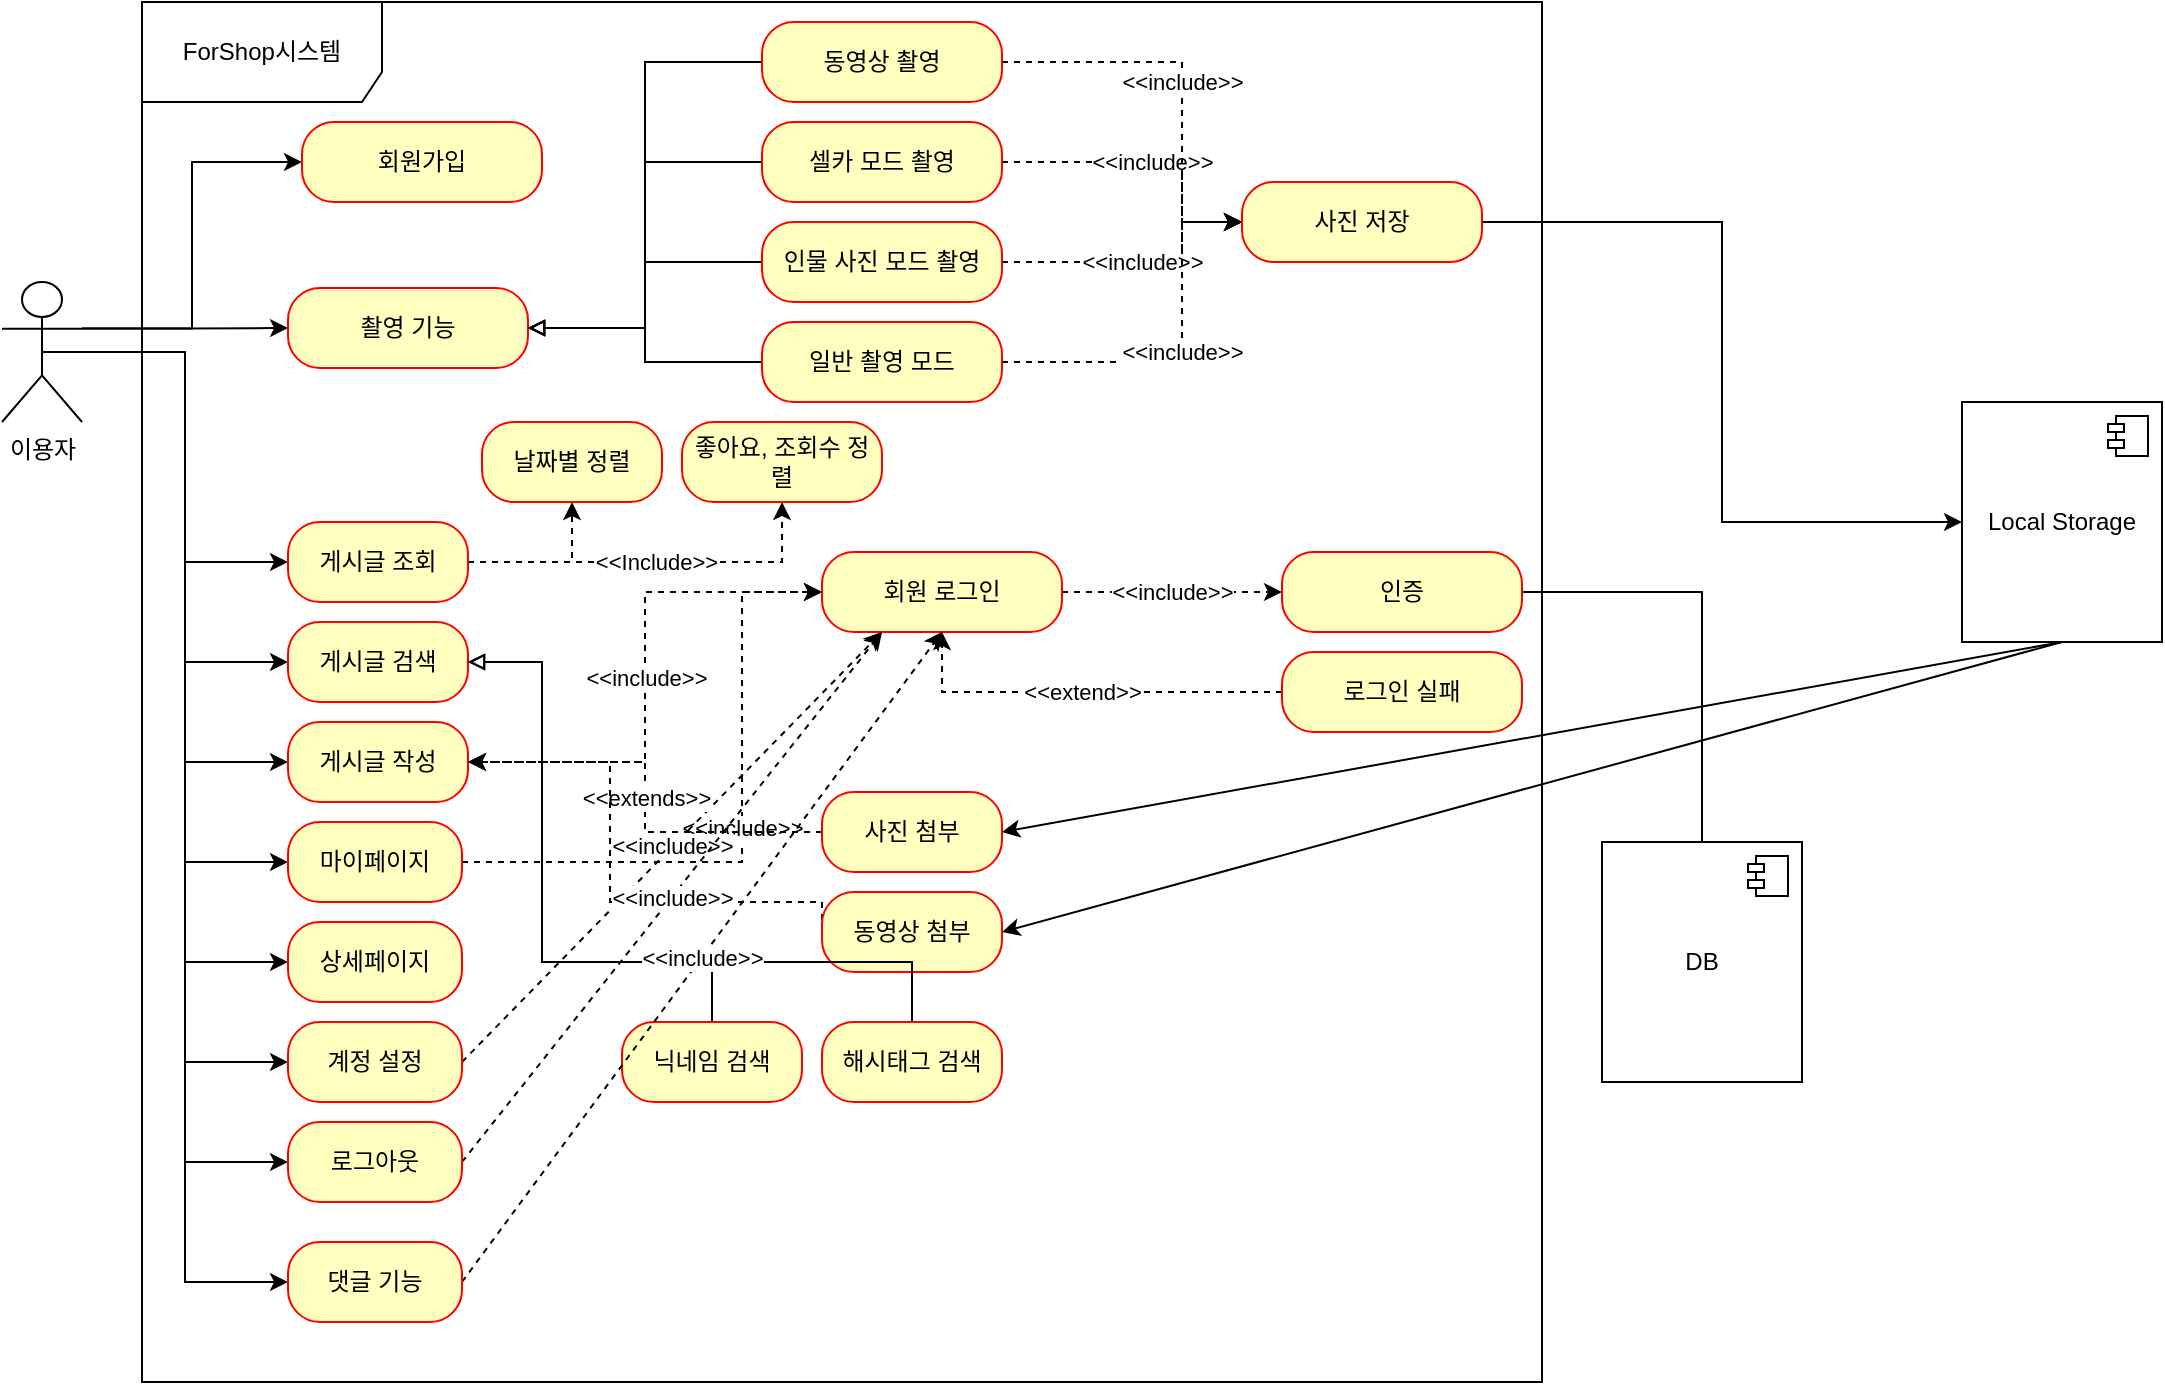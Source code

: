 <mxfile version="21.1.4" type="github">
  <diagram name="페이지-1" id="zcgMAzdSy1A-vIfd7r3p">
    <mxGraphModel dx="1443" dy="851" grid="1" gridSize="10" guides="1" tooltips="1" connect="1" arrows="1" fold="1" page="1" pageScale="1" pageWidth="827" pageHeight="1169" math="0" shadow="0">
      <root>
        <mxCell id="0" />
        <mxCell id="1" parent="0" />
        <mxCell id="MGaAg9Qmyi4ZFefNO6XF-1" value="ForShop시스템" style="shape=umlFrame;whiteSpace=wrap;html=1;pointerEvents=0;width=120;height=50;" parent="1" vertex="1">
          <mxGeometry x="180" y="70" width="700" height="690" as="geometry" />
        </mxCell>
        <mxCell id="MGaAg9Qmyi4ZFefNO6XF-20" style="edgeStyle=orthogonalEdgeStyle;rounded=0;orthogonalLoop=1;jettySize=auto;html=1;exitX=1;exitY=0.333;exitDx=0;exitDy=0;exitPerimeter=0;entryX=0;entryY=0.5;entryDx=0;entryDy=0;" parent="1" source="MGaAg9Qmyi4ZFefNO6XF-2" target="MGaAg9Qmyi4ZFefNO6XF-4" edge="1">
          <mxGeometry relative="1" as="geometry" />
        </mxCell>
        <mxCell id="MGaAg9Qmyi4ZFefNO6XF-23" style="edgeStyle=orthogonalEdgeStyle;rounded=0;orthogonalLoop=1;jettySize=auto;html=1;exitX=1;exitY=0.333;exitDx=0;exitDy=0;exitPerimeter=0;entryX=0;entryY=0.5;entryDx=0;entryDy=0;" parent="1" source="MGaAg9Qmyi4ZFefNO6XF-2" target="MGaAg9Qmyi4ZFefNO6XF-7" edge="1">
          <mxGeometry relative="1" as="geometry" />
        </mxCell>
        <mxCell id="MGaAg9Qmyi4ZFefNO6XF-56" style="edgeStyle=orthogonalEdgeStyle;rounded=0;orthogonalLoop=1;jettySize=auto;html=1;exitX=0.5;exitY=0.5;exitDx=0;exitDy=0;exitPerimeter=0;entryX=0;entryY=0.5;entryDx=0;entryDy=0;" parent="1" source="MGaAg9Qmyi4ZFefNO6XF-2" target="MGaAg9Qmyi4ZFefNO6XF-28" edge="1">
          <mxGeometry relative="1" as="geometry" />
        </mxCell>
        <mxCell id="MGaAg9Qmyi4ZFefNO6XF-57" style="edgeStyle=orthogonalEdgeStyle;rounded=0;orthogonalLoop=1;jettySize=auto;html=1;exitX=0.5;exitY=0.5;exitDx=0;exitDy=0;exitPerimeter=0;entryX=0;entryY=0.5;entryDx=0;entryDy=0;" parent="1" source="MGaAg9Qmyi4ZFefNO6XF-2" target="MGaAg9Qmyi4ZFefNO6XF-52" edge="1">
          <mxGeometry relative="1" as="geometry" />
        </mxCell>
        <mxCell id="MGaAg9Qmyi4ZFefNO6XF-58" style="edgeStyle=orthogonalEdgeStyle;rounded=0;orthogonalLoop=1;jettySize=auto;html=1;exitX=0.5;exitY=0.5;exitDx=0;exitDy=0;exitPerimeter=0;entryX=0;entryY=0.5;entryDx=0;entryDy=0;" parent="1" source="MGaAg9Qmyi4ZFefNO6XF-2" target="MGaAg9Qmyi4ZFefNO6XF-27" edge="1">
          <mxGeometry relative="1" as="geometry" />
        </mxCell>
        <mxCell id="MGaAg9Qmyi4ZFefNO6XF-59" style="edgeStyle=orthogonalEdgeStyle;rounded=0;orthogonalLoop=1;jettySize=auto;html=1;exitX=0.5;exitY=0.5;exitDx=0;exitDy=0;exitPerimeter=0;entryX=0;entryY=0.5;entryDx=0;entryDy=0;" parent="1" source="MGaAg9Qmyi4ZFefNO6XF-2" target="MGaAg9Qmyi4ZFefNO6XF-26" edge="1">
          <mxGeometry relative="1" as="geometry" />
        </mxCell>
        <mxCell id="MGaAg9Qmyi4ZFefNO6XF-60" style="edgeStyle=orthogonalEdgeStyle;rounded=0;orthogonalLoop=1;jettySize=auto;html=1;exitX=0.5;exitY=0.5;exitDx=0;exitDy=0;exitPerimeter=0;entryX=0;entryY=0.5;entryDx=0;entryDy=0;" parent="1" source="MGaAg9Qmyi4ZFefNO6XF-2" target="MGaAg9Qmyi4ZFefNO6XF-54" edge="1">
          <mxGeometry relative="1" as="geometry" />
        </mxCell>
        <mxCell id="MGaAg9Qmyi4ZFefNO6XF-61" style="edgeStyle=orthogonalEdgeStyle;rounded=0;orthogonalLoop=1;jettySize=auto;html=1;exitX=0.5;exitY=0.5;exitDx=0;exitDy=0;exitPerimeter=0;entryX=0;entryY=0.5;entryDx=0;entryDy=0;" parent="1" source="MGaAg9Qmyi4ZFefNO6XF-2" target="MGaAg9Qmyi4ZFefNO6XF-53" edge="1">
          <mxGeometry relative="1" as="geometry" />
        </mxCell>
        <mxCell id="MGaAg9Qmyi4ZFefNO6XF-85" style="edgeStyle=orthogonalEdgeStyle;rounded=0;orthogonalLoop=1;jettySize=auto;html=1;exitX=0.5;exitY=0.5;exitDx=0;exitDy=0;exitPerimeter=0;entryX=0;entryY=0.5;entryDx=0;entryDy=0;" parent="1" source="MGaAg9Qmyi4ZFefNO6XF-2" target="MGaAg9Qmyi4ZFefNO6XF-84" edge="1">
          <mxGeometry relative="1" as="geometry" />
        </mxCell>
        <mxCell id="CXzLSPksp5W43S2gJbgt-2" style="edgeStyle=orthogonalEdgeStyle;rounded=0;orthogonalLoop=1;jettySize=auto;html=1;exitX=0.5;exitY=0.5;exitDx=0;exitDy=0;exitPerimeter=0;entryX=0;entryY=0.5;entryDx=0;entryDy=0;" edge="1" parent="1" source="MGaAg9Qmyi4ZFefNO6XF-2" target="CXzLSPksp5W43S2gJbgt-1">
          <mxGeometry relative="1" as="geometry" />
        </mxCell>
        <mxCell id="MGaAg9Qmyi4ZFefNO6XF-2" value="이용자" style="shape=umlActor;verticalLabelPosition=bottom;verticalAlign=top;html=1;" parent="1" vertex="1">
          <mxGeometry x="110" y="210" width="40" height="70" as="geometry" />
        </mxCell>
        <mxCell id="MGaAg9Qmyi4ZFefNO6XF-4" value="회원가입" style="rounded=1;whiteSpace=wrap;html=1;arcSize=40;fontColor=#000000;fillColor=#ffffc0;strokeColor=#ff0000;" parent="1" vertex="1">
          <mxGeometry x="260" y="130" width="120" height="40" as="geometry" />
        </mxCell>
        <mxCell id="MGaAg9Qmyi4ZFefNO6XF-13" value="&amp;lt;&amp;lt;include&amp;gt;&amp;gt;" style="edgeStyle=orthogonalEdgeStyle;rounded=0;orthogonalLoop=1;jettySize=auto;html=1;exitX=1;exitY=0.5;exitDx=0;exitDy=0;entryX=0;entryY=0.5;entryDx=0;entryDy=0;dashed=1;" parent="1" source="MGaAg9Qmyi4ZFefNO6XF-6" target="MGaAg9Qmyi4ZFefNO6XF-11" edge="1">
          <mxGeometry relative="1" as="geometry" />
        </mxCell>
        <mxCell id="MGaAg9Qmyi4ZFefNO6XF-6" value="회원 로그인" style="rounded=1;whiteSpace=wrap;html=1;arcSize=40;fontColor=#000000;fillColor=#ffffc0;strokeColor=#ff0000;" parent="1" vertex="1">
          <mxGeometry x="520" y="345" width="120" height="40" as="geometry" />
        </mxCell>
        <mxCell id="MGaAg9Qmyi4ZFefNO6XF-7" value="촬영 기능" style="rounded=1;whiteSpace=wrap;html=1;arcSize=40;fontColor=#000000;fillColor=#ffffc0;strokeColor=#ff0000;" parent="1" vertex="1">
          <mxGeometry x="253" y="213" width="120" height="40" as="geometry" />
        </mxCell>
        <mxCell id="MGaAg9Qmyi4ZFefNO6XF-16" style="edgeStyle=orthogonalEdgeStyle;rounded=0;orthogonalLoop=1;jettySize=auto;html=1;exitX=1;exitY=0.5;exitDx=0;exitDy=0;entryX=0.5;entryY=0;entryDx=0;entryDy=0;endArrow=none;endFill=0;" parent="1" source="MGaAg9Qmyi4ZFefNO6XF-11" target="MGaAg9Qmyi4ZFefNO6XF-14" edge="1">
          <mxGeometry relative="1" as="geometry" />
        </mxCell>
        <mxCell id="MGaAg9Qmyi4ZFefNO6XF-11" value="인증" style="rounded=1;whiteSpace=wrap;html=1;arcSize=40;fontColor=#000000;fillColor=#ffffc0;strokeColor=#ff0000;" parent="1" vertex="1">
          <mxGeometry x="750" y="345" width="120" height="40" as="geometry" />
        </mxCell>
        <mxCell id="MGaAg9Qmyi4ZFefNO6XF-14" value="DB" style="html=1;dropTarget=0;whiteSpace=wrap;" parent="1" vertex="1">
          <mxGeometry x="910" y="490" width="100" height="120" as="geometry" />
        </mxCell>
        <mxCell id="MGaAg9Qmyi4ZFefNO6XF-15" value="" style="shape=module;jettyWidth=8;jettyHeight=4;" parent="MGaAg9Qmyi4ZFefNO6XF-14" vertex="1">
          <mxGeometry x="1" width="20" height="20" relative="1" as="geometry">
            <mxPoint x="-27" y="7" as="offset" />
          </mxGeometry>
        </mxCell>
        <mxCell id="MGaAg9Qmyi4ZFefNO6XF-69" style="orthogonalLoop=1;jettySize=auto;html=1;exitX=0.5;exitY=1;exitDx=0;exitDy=0;entryX=1;entryY=0.5;entryDx=0;entryDy=0;rounded=0;" parent="1" source="MGaAg9Qmyi4ZFefNO6XF-17" target="MGaAg9Qmyi4ZFefNO6XF-63" edge="1">
          <mxGeometry relative="1" as="geometry" />
        </mxCell>
        <mxCell id="MGaAg9Qmyi4ZFefNO6XF-70" style="rounded=0;orthogonalLoop=1;jettySize=auto;html=1;exitX=0.5;exitY=1;exitDx=0;exitDy=0;entryX=1;entryY=0.5;entryDx=0;entryDy=0;" parent="1" source="MGaAg9Qmyi4ZFefNO6XF-17" target="MGaAg9Qmyi4ZFefNO6XF-66" edge="1">
          <mxGeometry relative="1" as="geometry" />
        </mxCell>
        <mxCell id="MGaAg9Qmyi4ZFefNO6XF-17" value="Local Storage" style="html=1;dropTarget=0;whiteSpace=wrap;" parent="1" vertex="1">
          <mxGeometry x="1090" y="270" width="100" height="120" as="geometry" />
        </mxCell>
        <mxCell id="MGaAg9Qmyi4ZFefNO6XF-18" value="" style="shape=module;jettyWidth=8;jettyHeight=4;" parent="MGaAg9Qmyi4ZFefNO6XF-17" vertex="1">
          <mxGeometry x="1" width="20" height="20" relative="1" as="geometry">
            <mxPoint x="-27" y="7" as="offset" />
          </mxGeometry>
        </mxCell>
        <mxCell id="MGaAg9Qmyi4ZFefNO6XF-22" value="&amp;lt;&amp;lt;extend&amp;gt;&amp;gt;" style="edgeStyle=orthogonalEdgeStyle;rounded=0;orthogonalLoop=1;jettySize=auto;html=1;exitX=0;exitY=0.5;exitDx=0;exitDy=0;entryX=0.5;entryY=1;entryDx=0;entryDy=0;dashed=1;" parent="1" source="MGaAg9Qmyi4ZFefNO6XF-21" target="MGaAg9Qmyi4ZFefNO6XF-6" edge="1">
          <mxGeometry relative="1" as="geometry" />
        </mxCell>
        <mxCell id="MGaAg9Qmyi4ZFefNO6XF-21" value="로그인 실패" style="rounded=1;whiteSpace=wrap;html=1;arcSize=40;fontColor=#000000;fillColor=#ffffc0;strokeColor=#ff0000;" parent="1" vertex="1">
          <mxGeometry x="750" y="395" width="120" height="40" as="geometry" />
        </mxCell>
        <mxCell id="MGaAg9Qmyi4ZFefNO6XF-83" value="&amp;lt;&amp;lt;include&amp;gt;&amp;gt;" style="edgeStyle=orthogonalEdgeStyle;rounded=0;orthogonalLoop=1;jettySize=auto;html=1;exitX=1;exitY=0.5;exitDx=0;exitDy=0;entryX=0;entryY=0.5;entryDx=0;entryDy=0;dashed=1;" parent="1" source="MGaAg9Qmyi4ZFefNO6XF-26" target="MGaAg9Qmyi4ZFefNO6XF-6" edge="1">
          <mxGeometry relative="1" as="geometry">
            <Array as="points">
              <mxPoint x="480" y="500" />
              <mxPoint x="480" y="365" />
            </Array>
          </mxGeometry>
        </mxCell>
        <mxCell id="MGaAg9Qmyi4ZFefNO6XF-26" value="마이페이지" style="rounded=1;whiteSpace=wrap;html=1;arcSize=40;fontColor=#000000;fillColor=#ffffc0;strokeColor=#ff0000;" parent="1" vertex="1">
          <mxGeometry x="253" y="480" width="87" height="40" as="geometry" />
        </mxCell>
        <mxCell id="MGaAg9Qmyi4ZFefNO6XF-62" value="&amp;lt;&amp;lt;include&amp;gt;&amp;gt;" style="edgeStyle=orthogonalEdgeStyle;rounded=0;orthogonalLoop=1;jettySize=auto;html=1;exitX=1;exitY=0.5;exitDx=0;exitDy=0;entryX=0;entryY=0.5;entryDx=0;entryDy=0;dashed=1;" parent="1" source="MGaAg9Qmyi4ZFefNO6XF-27" target="MGaAg9Qmyi4ZFefNO6XF-6" edge="1">
          <mxGeometry relative="1" as="geometry" />
        </mxCell>
        <mxCell id="MGaAg9Qmyi4ZFefNO6XF-27" value="게시글 작성" style="rounded=1;whiteSpace=wrap;html=1;arcSize=40;fontColor=#000000;fillColor=#ffffc0;strokeColor=#ff0000;" parent="1" vertex="1">
          <mxGeometry x="253" y="430" width="90" height="40" as="geometry" />
        </mxCell>
        <mxCell id="MGaAg9Qmyi4ZFefNO6XF-77" style="edgeStyle=orthogonalEdgeStyle;rounded=0;orthogonalLoop=1;jettySize=auto;html=1;exitX=1;exitY=0.5;exitDx=0;exitDy=0;entryX=0.5;entryY=1;entryDx=0;entryDy=0;dashed=1;" parent="1" source="MGaAg9Qmyi4ZFefNO6XF-28" target="MGaAg9Qmyi4ZFefNO6XF-75" edge="1">
          <mxGeometry relative="1" as="geometry" />
        </mxCell>
        <mxCell id="MGaAg9Qmyi4ZFefNO6XF-78" value="&amp;lt;&amp;lt;Include&amp;gt;&amp;gt;" style="edgeStyle=orthogonalEdgeStyle;rounded=0;orthogonalLoop=1;jettySize=auto;html=1;exitX=1;exitY=0.5;exitDx=0;exitDy=0;entryX=0.5;entryY=1;entryDx=0;entryDy=0;dashed=1;" parent="1" source="MGaAg9Qmyi4ZFefNO6XF-28" target="MGaAg9Qmyi4ZFefNO6XF-74" edge="1">
          <mxGeometry relative="1" as="geometry" />
        </mxCell>
        <mxCell id="MGaAg9Qmyi4ZFefNO6XF-28" value="게시글 조회" style="rounded=1;whiteSpace=wrap;html=1;arcSize=40;fontColor=#000000;fillColor=#ffffc0;strokeColor=#ff0000;" parent="1" vertex="1">
          <mxGeometry x="253" y="330" width="90" height="40" as="geometry" />
        </mxCell>
        <mxCell id="MGaAg9Qmyi4ZFefNO6XF-39" style="edgeStyle=orthogonalEdgeStyle;rounded=0;orthogonalLoop=1;jettySize=auto;html=1;exitX=0;exitY=0.5;exitDx=0;exitDy=0;entryX=1;entryY=0.5;entryDx=0;entryDy=0;endArrow=block;endFill=0;" parent="1" source="MGaAg9Qmyi4ZFefNO6XF-29" target="MGaAg9Qmyi4ZFefNO6XF-7" edge="1">
          <mxGeometry relative="1" as="geometry" />
        </mxCell>
        <mxCell id="MGaAg9Qmyi4ZFefNO6XF-46" value="&lt;meta charset=&quot;utf-8&quot;&gt;&lt;span style=&quot;color: rgb(0, 0, 0); font-family: Helvetica; font-size: 11px; font-style: normal; font-variant-ligatures: normal; font-variant-caps: normal; font-weight: 400; letter-spacing: normal; orphans: 2; text-align: center; text-indent: 0px; text-transform: none; widows: 2; word-spacing: 0px; -webkit-text-stroke-width: 0px; background-color: rgb(255, 255, 255); text-decoration-thickness: initial; text-decoration-style: initial; text-decoration-color: initial; float: none; display: inline !important;&quot;&gt;&amp;lt;&amp;lt;include&amp;gt;&amp;gt;&lt;/span&gt;" style="edgeStyle=orthogonalEdgeStyle;rounded=0;orthogonalLoop=1;jettySize=auto;html=1;exitX=1;exitY=0.5;exitDx=0;exitDy=0;entryX=0;entryY=0.5;entryDx=0;entryDy=0;dashed=1;" parent="1" source="MGaAg9Qmyi4ZFefNO6XF-29" target="MGaAg9Qmyi4ZFefNO6XF-44" edge="1">
          <mxGeometry relative="1" as="geometry">
            <Array as="points">
              <mxPoint x="700" y="150" />
            </Array>
          </mxGeometry>
        </mxCell>
        <mxCell id="MGaAg9Qmyi4ZFefNO6XF-29" value="셀카 모드 촬영" style="rounded=1;whiteSpace=wrap;html=1;arcSize=40;fontColor=#000000;fillColor=#ffffc0;strokeColor=#ff0000;" parent="1" vertex="1">
          <mxGeometry x="490" y="130" width="120" height="40" as="geometry" />
        </mxCell>
        <mxCell id="MGaAg9Qmyi4ZFefNO6XF-40" style="edgeStyle=orthogonalEdgeStyle;rounded=0;orthogonalLoop=1;jettySize=auto;html=1;exitX=0;exitY=0.5;exitDx=0;exitDy=0;entryX=1;entryY=0.5;entryDx=0;entryDy=0;endArrow=block;endFill=0;" parent="1" source="MGaAg9Qmyi4ZFefNO6XF-30" target="MGaAg9Qmyi4ZFefNO6XF-7" edge="1">
          <mxGeometry relative="1" as="geometry" />
        </mxCell>
        <mxCell id="MGaAg9Qmyi4ZFefNO6XF-47" value="&lt;meta charset=&quot;utf-8&quot;&gt;&lt;span style=&quot;color: rgb(0, 0, 0); font-family: Helvetica; font-size: 11px; font-style: normal; font-variant-ligatures: normal; font-variant-caps: normal; font-weight: 400; letter-spacing: normal; orphans: 2; text-align: center; text-indent: 0px; text-transform: none; widows: 2; word-spacing: 0px; -webkit-text-stroke-width: 0px; background-color: rgb(255, 255, 255); text-decoration-thickness: initial; text-decoration-style: initial; text-decoration-color: initial; float: none; display: inline !important;&quot;&gt;&amp;lt;&amp;lt;include&amp;gt;&amp;gt;&lt;/span&gt;" style="edgeStyle=orthogonalEdgeStyle;rounded=0;orthogonalLoop=1;jettySize=auto;html=1;exitX=1;exitY=0.5;exitDx=0;exitDy=0;entryX=0;entryY=0.5;entryDx=0;entryDy=0;dashed=1;" parent="1" source="MGaAg9Qmyi4ZFefNO6XF-30" target="MGaAg9Qmyi4ZFefNO6XF-44" edge="1">
          <mxGeometry relative="1" as="geometry">
            <Array as="points">
              <mxPoint x="700" y="200" />
            </Array>
          </mxGeometry>
        </mxCell>
        <mxCell id="MGaAg9Qmyi4ZFefNO6XF-30" value="인물 사진 모드 촬영" style="rounded=1;whiteSpace=wrap;html=1;arcSize=40;fontColor=#000000;fillColor=#ffffc0;strokeColor=#ff0000;" parent="1" vertex="1">
          <mxGeometry x="490" y="180" width="120" height="40" as="geometry" />
        </mxCell>
        <mxCell id="MGaAg9Qmyi4ZFefNO6XF-38" style="edgeStyle=orthogonalEdgeStyle;rounded=0;orthogonalLoop=1;jettySize=auto;html=1;exitX=0;exitY=0.5;exitDx=0;exitDy=0;entryX=1;entryY=0.5;entryDx=0;entryDy=0;endArrow=block;endFill=0;" parent="1" source="MGaAg9Qmyi4ZFefNO6XF-31" target="MGaAg9Qmyi4ZFefNO6XF-7" edge="1">
          <mxGeometry relative="1" as="geometry" />
        </mxCell>
        <mxCell id="MGaAg9Qmyi4ZFefNO6XF-45" value="&amp;lt;&amp;lt;include&amp;gt;&amp;gt;" style="edgeStyle=orthogonalEdgeStyle;rounded=0;orthogonalLoop=1;jettySize=auto;html=1;exitX=1;exitY=0.5;exitDx=0;exitDy=0;entryX=0;entryY=0.5;entryDx=0;entryDy=0;dashed=1;" parent="1" source="MGaAg9Qmyi4ZFefNO6XF-31" target="MGaAg9Qmyi4ZFefNO6XF-44" edge="1">
          <mxGeometry relative="1" as="geometry">
            <Array as="points">
              <mxPoint x="700" y="100" />
            </Array>
          </mxGeometry>
        </mxCell>
        <mxCell id="MGaAg9Qmyi4ZFefNO6XF-31" value="동영상 촬영" style="rounded=1;whiteSpace=wrap;html=1;arcSize=40;fontColor=#000000;fillColor=#ffffc0;strokeColor=#ff0000;" parent="1" vertex="1">
          <mxGeometry x="490" y="80" width="120" height="40" as="geometry" />
        </mxCell>
        <mxCell id="MGaAg9Qmyi4ZFefNO6XF-41" style="edgeStyle=orthogonalEdgeStyle;rounded=0;orthogonalLoop=1;jettySize=auto;html=1;exitX=0;exitY=0.5;exitDx=0;exitDy=0;entryX=1;entryY=0.5;entryDx=0;entryDy=0;endArrow=block;endFill=0;" parent="1" source="MGaAg9Qmyi4ZFefNO6XF-32" target="MGaAg9Qmyi4ZFefNO6XF-7" edge="1">
          <mxGeometry relative="1" as="geometry" />
        </mxCell>
        <mxCell id="MGaAg9Qmyi4ZFefNO6XF-48" value="&lt;meta charset=&quot;utf-8&quot;&gt;&lt;span style=&quot;color: rgb(0, 0, 0); font-family: Helvetica; font-size: 11px; font-style: normal; font-variant-ligatures: normal; font-variant-caps: normal; font-weight: 400; letter-spacing: normal; orphans: 2; text-align: center; text-indent: 0px; text-transform: none; widows: 2; word-spacing: 0px; -webkit-text-stroke-width: 0px; background-color: rgb(255, 255, 255); text-decoration-thickness: initial; text-decoration-style: initial; text-decoration-color: initial; float: none; display: inline !important;&quot;&gt;&amp;lt;&amp;lt;include&amp;gt;&amp;gt;&lt;/span&gt;" style="edgeStyle=orthogonalEdgeStyle;rounded=0;orthogonalLoop=1;jettySize=auto;html=1;exitX=1;exitY=0.5;exitDx=0;exitDy=0;entryX=0;entryY=0.5;entryDx=0;entryDy=0;dashed=1;" parent="1" source="MGaAg9Qmyi4ZFefNO6XF-32" target="MGaAg9Qmyi4ZFefNO6XF-44" edge="1">
          <mxGeometry relative="1" as="geometry">
            <Array as="points">
              <mxPoint x="700" y="250" />
            </Array>
          </mxGeometry>
        </mxCell>
        <mxCell id="MGaAg9Qmyi4ZFefNO6XF-32" value="일반 촬영 모드" style="rounded=1;whiteSpace=wrap;html=1;arcSize=40;fontColor=#000000;fillColor=#ffffc0;strokeColor=#ff0000;" parent="1" vertex="1">
          <mxGeometry x="490" y="230" width="120" height="40" as="geometry" />
        </mxCell>
        <mxCell id="MGaAg9Qmyi4ZFefNO6XF-49" style="edgeStyle=orthogonalEdgeStyle;rounded=0;orthogonalLoop=1;jettySize=auto;html=1;exitX=1;exitY=0.5;exitDx=0;exitDy=0;entryX=0;entryY=0.5;entryDx=0;entryDy=0;" parent="1" source="MGaAg9Qmyi4ZFefNO6XF-44" target="MGaAg9Qmyi4ZFefNO6XF-17" edge="1">
          <mxGeometry relative="1" as="geometry" />
        </mxCell>
        <mxCell id="MGaAg9Qmyi4ZFefNO6XF-44" value="사진 저장" style="rounded=1;whiteSpace=wrap;html=1;arcSize=40;fontColor=#000000;fillColor=#ffffc0;strokeColor=#ff0000;" parent="1" vertex="1">
          <mxGeometry x="730" y="160" width="120" height="40" as="geometry" />
        </mxCell>
        <mxCell id="MGaAg9Qmyi4ZFefNO6XF-52" value="게시글 검색" style="rounded=1;whiteSpace=wrap;html=1;arcSize=40;fontColor=#000000;fillColor=#ffffc0;strokeColor=#ff0000;" parent="1" vertex="1">
          <mxGeometry x="253" y="380" width="90" height="40" as="geometry" />
        </mxCell>
        <mxCell id="MGaAg9Qmyi4ZFefNO6XF-86" value="&amp;lt;&amp;lt;include&amp;gt;&amp;gt;" style="rounded=0;orthogonalLoop=1;jettySize=auto;html=1;entryX=0.25;entryY=1;entryDx=0;entryDy=0;dashed=1;" parent="1" target="MGaAg9Qmyi4ZFefNO6XF-6" edge="1">
          <mxGeometry relative="1" as="geometry">
            <mxPoint x="340" y="600" as="sourcePoint" />
          </mxGeometry>
        </mxCell>
        <mxCell id="MGaAg9Qmyi4ZFefNO6XF-53" value="계정 설정" style="rounded=1;whiteSpace=wrap;html=1;arcSize=40;fontColor=#000000;fillColor=#ffffc0;strokeColor=#ff0000;" parent="1" vertex="1">
          <mxGeometry x="253" y="580" width="87" height="40" as="geometry" />
        </mxCell>
        <mxCell id="MGaAg9Qmyi4ZFefNO6XF-54" value="상세페이지" style="rounded=1;whiteSpace=wrap;html=1;arcSize=40;fontColor=#000000;fillColor=#ffffc0;strokeColor=#ff0000;" parent="1" vertex="1">
          <mxGeometry x="253" y="530" width="87" height="40" as="geometry" />
        </mxCell>
        <mxCell id="MGaAg9Qmyi4ZFefNO6XF-65" value="&amp;lt;&amp;lt;extends&amp;gt;&amp;gt;" style="edgeStyle=orthogonalEdgeStyle;rounded=0;orthogonalLoop=1;jettySize=auto;html=1;exitX=0;exitY=0.5;exitDx=0;exitDy=0;entryX=1;entryY=0.5;entryDx=0;entryDy=0;dashed=1;" parent="1" source="MGaAg9Qmyi4ZFefNO6XF-63" target="MGaAg9Qmyi4ZFefNO6XF-27" edge="1">
          <mxGeometry relative="1" as="geometry" />
        </mxCell>
        <mxCell id="MGaAg9Qmyi4ZFefNO6XF-63" value="사진 첨부" style="rounded=1;whiteSpace=wrap;html=1;arcSize=40;fontColor=#000000;fillColor=#ffffc0;strokeColor=#ff0000;" parent="1" vertex="1">
          <mxGeometry x="520" y="465" width="90" height="40" as="geometry" />
        </mxCell>
        <mxCell id="MGaAg9Qmyi4ZFefNO6XF-67" style="edgeStyle=orthogonalEdgeStyle;rounded=0;orthogonalLoop=1;jettySize=auto;html=1;exitX=0;exitY=0.5;exitDx=0;exitDy=0;entryX=1;entryY=0.5;entryDx=0;entryDy=0;dashed=1;" parent="1" source="MGaAg9Qmyi4ZFefNO6XF-66" target="MGaAg9Qmyi4ZFefNO6XF-27" edge="1">
          <mxGeometry relative="1" as="geometry">
            <Array as="points">
              <mxPoint x="414" y="520" />
              <mxPoint x="414" y="450" />
            </Array>
          </mxGeometry>
        </mxCell>
        <mxCell id="MGaAg9Qmyi4ZFefNO6XF-66" value="동영상 첨부" style="rounded=1;whiteSpace=wrap;html=1;arcSize=40;fontColor=#000000;fillColor=#ffffc0;strokeColor=#ff0000;" parent="1" vertex="1">
          <mxGeometry x="520" y="515" width="90" height="40" as="geometry" />
        </mxCell>
        <mxCell id="MGaAg9Qmyi4ZFefNO6XF-74" value="좋아요, 조회수 정렬" style="rounded=1;whiteSpace=wrap;html=1;arcSize=40;fontColor=#000000;fillColor=#ffffc0;strokeColor=#ff0000;" parent="1" vertex="1">
          <mxGeometry x="450" y="280" width="100" height="40" as="geometry" />
        </mxCell>
        <mxCell id="MGaAg9Qmyi4ZFefNO6XF-75" value="날짜별 정렬" style="rounded=1;whiteSpace=wrap;html=1;arcSize=40;fontColor=#000000;fillColor=#ffffc0;strokeColor=#ff0000;" parent="1" vertex="1">
          <mxGeometry x="350" y="280" width="90" height="40" as="geometry" />
        </mxCell>
        <mxCell id="MGaAg9Qmyi4ZFefNO6XF-81" style="edgeStyle=orthogonalEdgeStyle;rounded=0;orthogonalLoop=1;jettySize=auto;html=1;exitX=0.5;exitY=0;exitDx=0;exitDy=0;entryX=1;entryY=0.5;entryDx=0;entryDy=0;endArrow=block;endFill=0;" parent="1" source="MGaAg9Qmyi4ZFefNO6XF-79" target="MGaAg9Qmyi4ZFefNO6XF-52" edge="1">
          <mxGeometry relative="1" as="geometry">
            <Array as="points">
              <mxPoint x="465" y="550" />
              <mxPoint x="380" y="550" />
              <mxPoint x="380" y="400" />
            </Array>
          </mxGeometry>
        </mxCell>
        <mxCell id="MGaAg9Qmyi4ZFefNO6XF-79" value="닉네임 검색" style="rounded=1;whiteSpace=wrap;html=1;arcSize=40;fontColor=#000000;fillColor=#ffffc0;strokeColor=#ff0000;" parent="1" vertex="1">
          <mxGeometry x="420" y="580" width="90" height="40" as="geometry" />
        </mxCell>
        <mxCell id="MGaAg9Qmyi4ZFefNO6XF-82" style="edgeStyle=orthogonalEdgeStyle;rounded=0;orthogonalLoop=1;jettySize=auto;html=1;exitX=0.5;exitY=0;exitDx=0;exitDy=0;entryX=1;entryY=0.5;entryDx=0;entryDy=0;endArrow=block;endFill=0;" parent="1" source="MGaAg9Qmyi4ZFefNO6XF-80" target="MGaAg9Qmyi4ZFefNO6XF-52" edge="1">
          <mxGeometry relative="1" as="geometry">
            <Array as="points">
              <mxPoint x="565" y="550" />
              <mxPoint x="380" y="550" />
              <mxPoint x="380" y="400" />
            </Array>
          </mxGeometry>
        </mxCell>
        <mxCell id="MGaAg9Qmyi4ZFefNO6XF-80" value="해시태그 검색" style="rounded=1;whiteSpace=wrap;html=1;arcSize=40;fontColor=#000000;fillColor=#ffffc0;strokeColor=#ff0000;" parent="1" vertex="1">
          <mxGeometry x="520" y="580" width="90" height="40" as="geometry" />
        </mxCell>
        <mxCell id="MGaAg9Qmyi4ZFefNO6XF-87" value="&amp;lt;&amp;lt;include&amp;gt;&amp;gt;" style="rounded=0;orthogonalLoop=1;jettySize=auto;html=1;exitX=1;exitY=0.5;exitDx=0;exitDy=0;entryX=0.25;entryY=1;entryDx=0;entryDy=0;dashed=1;" parent="1" source="MGaAg9Qmyi4ZFefNO6XF-84" target="MGaAg9Qmyi4ZFefNO6XF-6" edge="1">
          <mxGeometry relative="1" as="geometry" />
        </mxCell>
        <mxCell id="MGaAg9Qmyi4ZFefNO6XF-84" value="로그아웃" style="rounded=1;whiteSpace=wrap;html=1;arcSize=40;fontColor=#000000;fillColor=#ffffc0;strokeColor=#ff0000;" parent="1" vertex="1">
          <mxGeometry x="253" y="630" width="87" height="40" as="geometry" />
        </mxCell>
        <mxCell id="CXzLSPksp5W43S2gJbgt-3" value="&amp;lt;&amp;lt;include&amp;gt;&amp;gt;" style="rounded=0;orthogonalLoop=1;jettySize=auto;html=1;exitX=1;exitY=0.5;exitDx=0;exitDy=0;entryX=0.5;entryY=1;entryDx=0;entryDy=0;dashed=1;" edge="1" parent="1" source="CXzLSPksp5W43S2gJbgt-1" target="MGaAg9Qmyi4ZFefNO6XF-6">
          <mxGeometry relative="1" as="geometry" />
        </mxCell>
        <mxCell id="CXzLSPksp5W43S2gJbgt-1" value="댓글 기능" style="rounded=1;whiteSpace=wrap;html=1;arcSize=40;fontColor=#000000;fillColor=#ffffc0;strokeColor=#ff0000;" vertex="1" parent="1">
          <mxGeometry x="253" y="690" width="87" height="40" as="geometry" />
        </mxCell>
      </root>
    </mxGraphModel>
  </diagram>
</mxfile>
